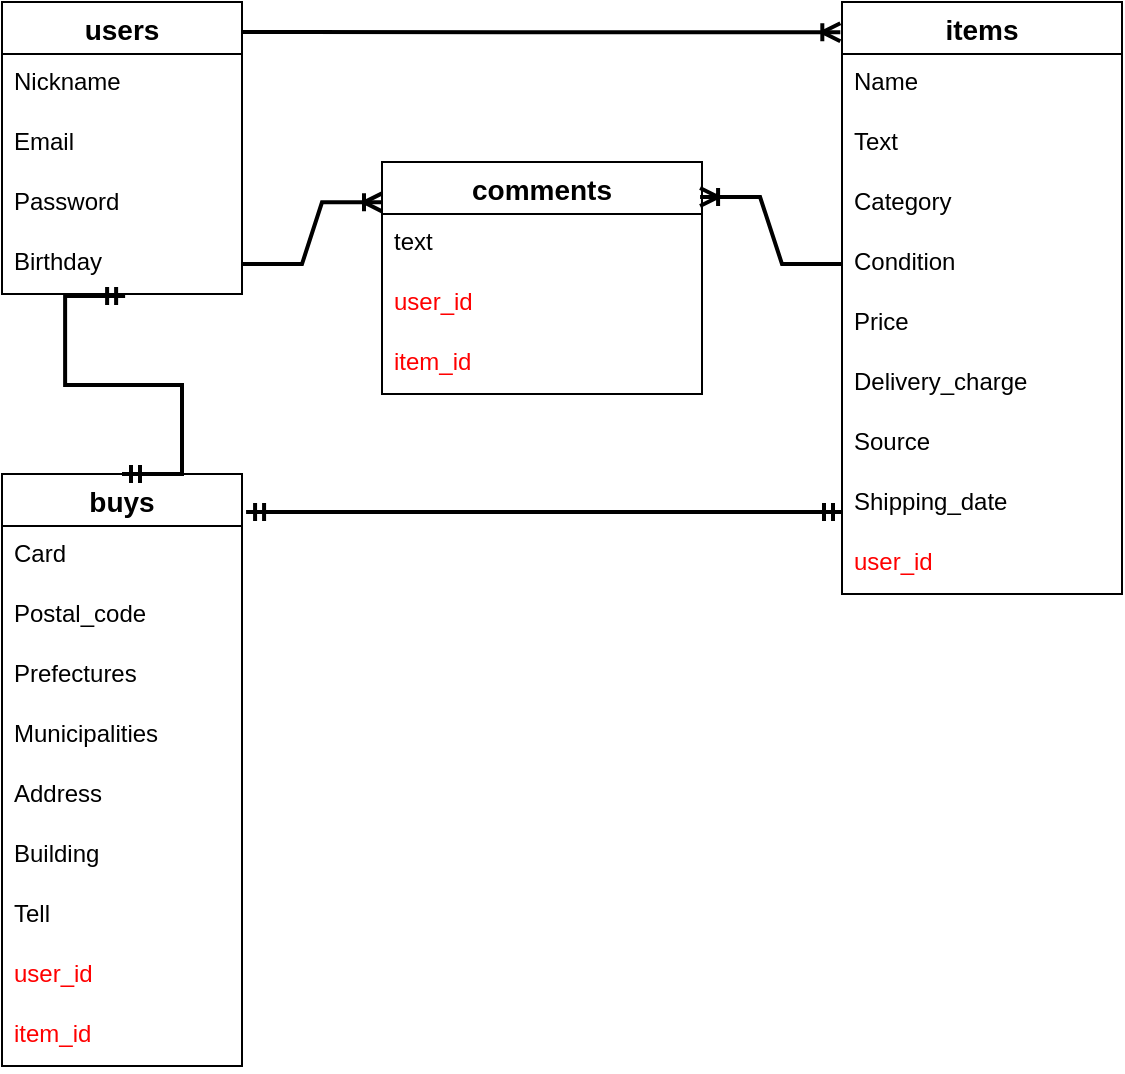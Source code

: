 <mxfile>
    <diagram id="T4tut-ToV5X6CJ-TNoOO" name="ページ1">
        <mxGraphModel dx="587" dy="680" grid="1" gridSize="10" guides="1" tooltips="1" connect="1" arrows="1" fold="1" page="1" pageScale="1" pageWidth="827" pageHeight="1169" math="0" shadow="0">
            <root>
                <mxCell id="0"/>
                <mxCell id="1" parent="0"/>
                <mxCell id="15" value="users" style="swimlane;fontStyle=1;childLayout=stackLayout;horizontal=1;startSize=26;horizontalStack=0;resizeParent=1;resizeParentMax=0;resizeLast=0;collapsible=1;marginBottom=0;align=center;fontSize=14;verticalAlign=middle;rounded=0;" parent="1" vertex="1">
                    <mxGeometry x="40" y="40" width="120" height="146" as="geometry"/>
                </mxCell>
                <mxCell id="16" value="Nickname" style="text;strokeColor=none;fillColor=none;spacingLeft=4;spacingRight=4;overflow=hidden;rotatable=0;points=[[0,0.5],[1,0.5]];portConstraint=eastwest;fontSize=12;rounded=0;" parent="15" vertex="1">
                    <mxGeometry y="26" width="120" height="30" as="geometry"/>
                </mxCell>
                <mxCell id="17" value="Email" style="text;strokeColor=none;fillColor=none;spacingLeft=4;spacingRight=4;overflow=hidden;rotatable=0;points=[[0,0.5],[1,0.5]];portConstraint=eastwest;fontSize=12;rounded=0;" parent="15" vertex="1">
                    <mxGeometry y="56" width="120" height="30" as="geometry"/>
                </mxCell>
                <mxCell id="35" value="Password" style="text;strokeColor=none;fillColor=none;spacingLeft=4;spacingRight=4;overflow=hidden;rotatable=0;points=[[0,0.5],[1,0.5]];portConstraint=eastwest;fontSize=12;rounded=0;" parent="15" vertex="1">
                    <mxGeometry y="86" width="120" height="30" as="geometry"/>
                </mxCell>
                <mxCell id="34" value="Birthday" style="text;strokeColor=none;fillColor=none;spacingLeft=4;spacingRight=4;overflow=hidden;rotatable=0;points=[[0,0.5],[1,0.5]];portConstraint=eastwest;fontSize=12;rounded=0;" parent="15" vertex="1">
                    <mxGeometry y="116" width="120" height="30" as="geometry"/>
                </mxCell>
                <mxCell id="19" value="buys" style="swimlane;fontStyle=1;childLayout=stackLayout;horizontal=1;startSize=26;horizontalStack=0;resizeParent=1;resizeParentMax=0;resizeLast=0;collapsible=1;marginBottom=0;align=center;fontSize=14;rounded=0;" parent="1" vertex="1">
                    <mxGeometry x="40" y="276" width="120" height="296" as="geometry"/>
                </mxCell>
                <mxCell id="21" value="Card" style="text;strokeColor=none;fillColor=none;spacingLeft=4;spacingRight=4;overflow=hidden;rotatable=0;points=[[0,0.5],[1,0.5]];portConstraint=eastwest;fontSize=12;rounded=0;" parent="19" vertex="1">
                    <mxGeometry y="26" width="120" height="30" as="geometry"/>
                </mxCell>
                <mxCell id="22" value="Postal_code" style="text;strokeColor=none;fillColor=none;spacingLeft=4;spacingRight=4;overflow=hidden;rotatable=0;points=[[0,0.5],[1,0.5]];portConstraint=eastwest;fontSize=12;rounded=0;" parent="19" vertex="1">
                    <mxGeometry y="56" width="120" height="30" as="geometry"/>
                </mxCell>
                <mxCell id="42" value="Prefectures" style="text;strokeColor=none;fillColor=none;spacingLeft=4;spacingRight=4;overflow=hidden;rotatable=0;points=[[0,0.5],[1,0.5]];portConstraint=eastwest;fontSize=12;rounded=0;" parent="19" vertex="1">
                    <mxGeometry y="86" width="120" height="30" as="geometry"/>
                </mxCell>
                <mxCell id="43" value="Municipalities" style="text;strokeColor=none;fillColor=none;spacingLeft=4;spacingRight=4;overflow=hidden;rotatable=0;points=[[0,0.5],[1,0.5]];portConstraint=eastwest;fontSize=12;rounded=0;" parent="19" vertex="1">
                    <mxGeometry y="116" width="120" height="30" as="geometry"/>
                </mxCell>
                <mxCell id="44" value="Address" style="text;strokeColor=none;fillColor=none;spacingLeft=4;spacingRight=4;overflow=hidden;rotatable=0;points=[[0,0.5],[1,0.5]];portConstraint=eastwest;fontSize=12;rounded=0;" parent="19" vertex="1">
                    <mxGeometry y="146" width="120" height="30" as="geometry"/>
                </mxCell>
                <mxCell id="45" value="Building" style="text;strokeColor=none;fillColor=none;spacingLeft=4;spacingRight=4;overflow=hidden;rotatable=0;points=[[0,0.5],[1,0.5]];portConstraint=eastwest;fontSize=12;rounded=0;" parent="19" vertex="1">
                    <mxGeometry y="176" width="120" height="30" as="geometry"/>
                </mxCell>
                <mxCell id="46" value="Tell" style="text;strokeColor=none;fillColor=none;spacingLeft=4;spacingRight=4;overflow=hidden;rotatable=0;points=[[0,0.5],[1,0.5]];portConstraint=eastwest;fontSize=12;rounded=0;" parent="19" vertex="1">
                    <mxGeometry y="206" width="120" height="30" as="geometry"/>
                </mxCell>
                <mxCell id="52" value="user_id" style="text;strokeColor=none;fillColor=none;spacingLeft=4;spacingRight=4;overflow=hidden;rotatable=0;points=[[0,0.5],[1,0.5]];portConstraint=eastwest;fontSize=12;fontColor=#FF0000;rounded=0;" parent="19" vertex="1">
                    <mxGeometry y="236" width="120" height="30" as="geometry"/>
                </mxCell>
                <mxCell id="56" value="item_id" style="text;strokeColor=none;fillColor=none;spacingLeft=4;spacingRight=4;overflow=hidden;rotatable=0;points=[[0,0.5],[1,0.5]];portConstraint=eastwest;fontSize=12;fontColor=#FF0000;rounded=0;" parent="19" vertex="1">
                    <mxGeometry y="266" width="120" height="30" as="geometry"/>
                </mxCell>
                <mxCell id="23" value="items" style="swimlane;fontStyle=1;childLayout=stackLayout;horizontal=1;startSize=26;horizontalStack=0;resizeParent=1;resizeParentMax=0;resizeLast=0;collapsible=1;marginBottom=0;align=center;fontSize=14;rounded=0;" parent="1" vertex="1">
                    <mxGeometry x="460" y="40" width="140" height="296" as="geometry"/>
                </mxCell>
                <mxCell id="25" value="Name" style="text;strokeColor=none;fillColor=none;spacingLeft=4;spacingRight=4;overflow=hidden;rotatable=0;points=[[0,0.5],[1,0.5]];portConstraint=eastwest;fontSize=12;rounded=0;" parent="23" vertex="1">
                    <mxGeometry y="26" width="140" height="30" as="geometry"/>
                </mxCell>
                <mxCell id="26" value="Text" style="text;strokeColor=none;fillColor=none;spacingLeft=4;spacingRight=4;overflow=hidden;rotatable=0;points=[[0,0.5],[1,0.5]];portConstraint=eastwest;fontSize=12;rounded=0;" parent="23" vertex="1">
                    <mxGeometry y="56" width="140" height="30" as="geometry"/>
                </mxCell>
                <mxCell id="36" value="Category" style="text;strokeColor=none;fillColor=none;spacingLeft=4;spacingRight=4;overflow=hidden;rotatable=0;points=[[0,0.5],[1,0.5]];portConstraint=eastwest;fontSize=12;rounded=0;" parent="23" vertex="1">
                    <mxGeometry y="86" width="140" height="30" as="geometry"/>
                </mxCell>
                <mxCell id="37" value="Condition" style="text;strokeColor=none;fillColor=none;spacingLeft=4;spacingRight=4;overflow=hidden;rotatable=0;points=[[0,0.5],[1,0.5]];portConstraint=eastwest;fontSize=12;rounded=0;" parent="23" vertex="1">
                    <mxGeometry y="116" width="140" height="30" as="geometry"/>
                </mxCell>
                <mxCell id="38" value="Price" style="text;strokeColor=none;fillColor=none;spacingLeft=4;spacingRight=4;overflow=hidden;rotatable=0;points=[[0,0.5],[1,0.5]];portConstraint=eastwest;fontSize=12;rounded=0;" parent="23" vertex="1">
                    <mxGeometry y="146" width="140" height="30" as="geometry"/>
                </mxCell>
                <mxCell id="39" value="Delivery_charge" style="text;strokeColor=none;fillColor=none;spacingLeft=4;spacingRight=4;overflow=hidden;rotatable=0;points=[[0,0.5],[1,0.5]];portConstraint=eastwest;fontSize=12;rounded=0;" parent="23" vertex="1">
                    <mxGeometry y="176" width="140" height="30" as="geometry"/>
                </mxCell>
                <mxCell id="40" value="Source" style="text;strokeColor=none;fillColor=none;spacingLeft=4;spacingRight=4;overflow=hidden;rotatable=0;points=[[0,0.5],[1,0.5]];portConstraint=eastwest;fontSize=12;rounded=0;" parent="23" vertex="1">
                    <mxGeometry y="206" width="140" height="30" as="geometry"/>
                </mxCell>
                <mxCell id="41" value="Shipping_date" style="text;strokeColor=none;fillColor=none;spacingLeft=4;spacingRight=4;overflow=hidden;rotatable=0;points=[[0,0.5],[1,0.5]];portConstraint=eastwest;fontSize=12;rounded=0;" parent="23" vertex="1">
                    <mxGeometry y="236" width="140" height="30" as="geometry"/>
                </mxCell>
                <mxCell id="50" value="user_id" style="text;strokeColor=none;fillColor=none;spacingLeft=4;spacingRight=4;overflow=hidden;rotatable=0;points=[[0,0.5],[1,0.5]];portConstraint=eastwest;fontSize=12;fontStyle=0;fontColor=#FF0000;rounded=0;" parent="23" vertex="1">
                    <mxGeometry y="266" width="140" height="30" as="geometry"/>
                </mxCell>
                <mxCell id="27" value="comments" style="swimlane;fontStyle=1;childLayout=stackLayout;horizontal=1;startSize=26;horizontalStack=0;resizeParent=1;resizeParentMax=0;resizeLast=0;collapsible=1;marginBottom=0;align=center;fontSize=14;rounded=0;" parent="1" vertex="1">
                    <mxGeometry x="230" y="120" width="160" height="116" as="geometry"/>
                </mxCell>
                <mxCell id="28" value="text" style="text;strokeColor=none;fillColor=none;spacingLeft=4;spacingRight=4;overflow=hidden;rotatable=0;points=[[0,0.5],[1,0.5]];portConstraint=eastwest;fontSize=12;rounded=0;" parent="27" vertex="1">
                    <mxGeometry y="26" width="160" height="30" as="geometry"/>
                </mxCell>
                <mxCell id="54" value="user_id" style="text;strokeColor=none;fillColor=none;spacingLeft=4;spacingRight=4;overflow=hidden;rotatable=0;points=[[0,0.5],[1,0.5]];portConstraint=eastwest;fontSize=12;fontColor=#FF0000;rounded=0;" parent="27" vertex="1">
                    <mxGeometry y="56" width="160" height="30" as="geometry"/>
                </mxCell>
                <mxCell id="58" value="item_id" style="text;strokeColor=none;fillColor=none;spacingLeft=4;spacingRight=4;overflow=hidden;rotatable=0;points=[[0,0.5],[1,0.5]];portConstraint=eastwest;fontSize=12;fontColor=#FF0000;rounded=0;" parent="27" vertex="1">
                    <mxGeometry y="86" width="160" height="30" as="geometry"/>
                </mxCell>
                <mxCell id="48" value="" style="edgeStyle=entityRelationEdgeStyle;fontSize=12;html=1;endArrow=ERoneToMany;entryX=-0.006;entryY=0.051;entryDx=0;entryDy=0;strokeWidth=2;exitX=1;exitY=0.103;exitDx=0;exitDy=0;exitPerimeter=0;entryPerimeter=0;rounded=0;" parent="1" source="15" target="23" edge="1">
                    <mxGeometry width="100" height="100" relative="1" as="geometry">
                        <mxPoint x="200" y="56" as="sourcePoint"/>
                        <mxPoint x="350" y="180" as="targetPoint"/>
                    </mxGeometry>
                </mxCell>
                <mxCell id="51" value="" style="edgeStyle=entityRelationEdgeStyle;fontSize=12;html=1;endArrow=ERmandOne;startArrow=ERmandOne;fontColor=#FF0000;strokeWidth=2;entryX=0.513;entryY=1.033;entryDx=0;entryDy=0;entryPerimeter=0;exitX=0.5;exitY=0;exitDx=0;exitDy=0;rounded=0;" parent="1" source="19" target="34" edge="1">
                    <mxGeometry width="100" height="100" relative="1" as="geometry">
                        <mxPoint x="280" y="280" as="sourcePoint"/>
                        <mxPoint x="380" y="180" as="targetPoint"/>
                    </mxGeometry>
                </mxCell>
                <mxCell id="53" value="" style="edgeStyle=entityRelationEdgeStyle;fontSize=12;html=1;endArrow=ERoneToMany;fontColor=#FF0000;strokeWidth=2;entryX=0.994;entryY=0.151;entryDx=0;entryDy=0;exitX=0;exitY=0.5;exitDx=0;exitDy=0;entryPerimeter=0;rounded=0;" parent="1" source="37" target="27" edge="1">
                    <mxGeometry width="100" height="100" relative="1" as="geometry">
                        <mxPoint x="480" y="340" as="sourcePoint"/>
                        <mxPoint x="380" y="180" as="targetPoint"/>
                    </mxGeometry>
                </mxCell>
                <mxCell id="55" value="" style="edgeStyle=entityRelationEdgeStyle;fontSize=12;html=1;endArrow=ERmandOne;startArrow=ERmandOne;fontColor=#FF0000;strokeWidth=2;exitX=1.017;exitY=0.064;exitDx=0;exitDy=0;exitPerimeter=0;rounded=0;" parent="1" source="19" edge="1">
                    <mxGeometry width="100" height="100" relative="1" as="geometry">
                        <mxPoint x="200" y="290" as="sourcePoint"/>
                        <mxPoint x="460" y="295" as="targetPoint"/>
                    </mxGeometry>
                </mxCell>
                <mxCell id="57" value="" style="edgeStyle=entityRelationEdgeStyle;fontSize=12;html=1;endArrow=ERoneToMany;fontColor=#FF0000;strokeWidth=2;entryX=0;entryY=0.174;entryDx=0;entryDy=0;entryPerimeter=0;exitX=1;exitY=0.5;exitDx=0;exitDy=0;rounded=0;" parent="1" source="34" target="27" edge="1">
                    <mxGeometry width="100" height="100" relative="1" as="geometry">
                        <mxPoint x="260" y="320" as="sourcePoint"/>
                        <mxPoint x="360" y="220" as="targetPoint"/>
                    </mxGeometry>
                </mxCell>
            </root>
        </mxGraphModel>
    </diagram>
</mxfile>